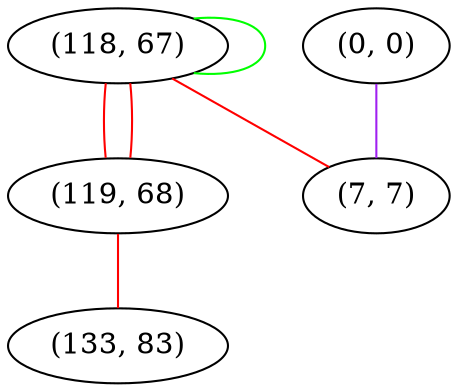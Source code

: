 graph "" {
"(118, 67)";
"(119, 68)";
"(0, 0)";
"(7, 7)";
"(133, 83)";
"(118, 67)" -- "(119, 68)"  [color=red, key=0, weight=1];
"(118, 67)" -- "(119, 68)"  [color=red, key=1, weight=1];
"(118, 67)" -- "(118, 67)"  [color=green, key=0, weight=2];
"(118, 67)" -- "(7, 7)"  [color=red, key=0, weight=1];
"(119, 68)" -- "(133, 83)"  [color=red, key=0, weight=1];
"(0, 0)" -- "(7, 7)"  [color=purple, key=0, weight=4];
}
